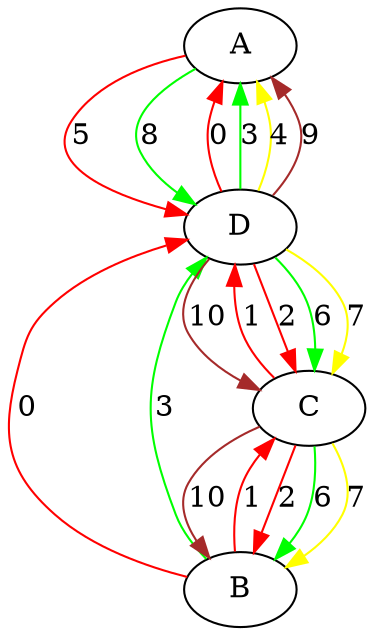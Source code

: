 digraph "G" {
A;
B;
C;
D;
A -> D  [color=red, key=0, label=5];
A -> D  [color=green, key=1, label=8];
B -> D  [color=red, key=0, label=0];
B -> D  [color=green, key=1, label=3];
B -> C  [color=red, key=0, label=1];
C -> D  [color=red, key=0, label=1];
C -> B  [color=red, key=0, label=2];
C -> B  [color=green, key=1, label=6];
C -> B  [color=yellow, key=2, label=7];
C -> B  [color=brown, key=3, label=10];
D -> A  [color=red, key=0, label=0];
D -> A  [color=green, key=1, label=3];
D -> A  [color=yellow, key=2, label=4];
D -> A  [color=brown, key=3, label=9];
D -> C  [color=red, key=0, label=2];
D -> C  [color=green, key=1, label=6];
D -> C  [color=yellow, key=2, label=7];
D -> C  [color=brown, key=3, label=10];
}
